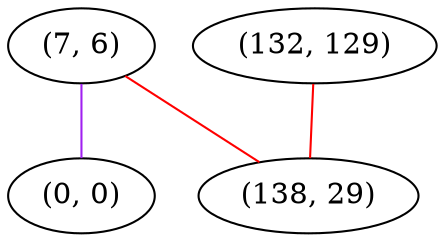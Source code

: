 graph "" {
"(7, 6)";
"(0, 0)";
"(132, 129)";
"(138, 29)";
"(7, 6)" -- "(138, 29)"  [color=red, key=0, weight=1];
"(7, 6)" -- "(0, 0)"  [color=purple, key=0, weight=4];
"(132, 129)" -- "(138, 29)"  [color=red, key=0, weight=1];
}
